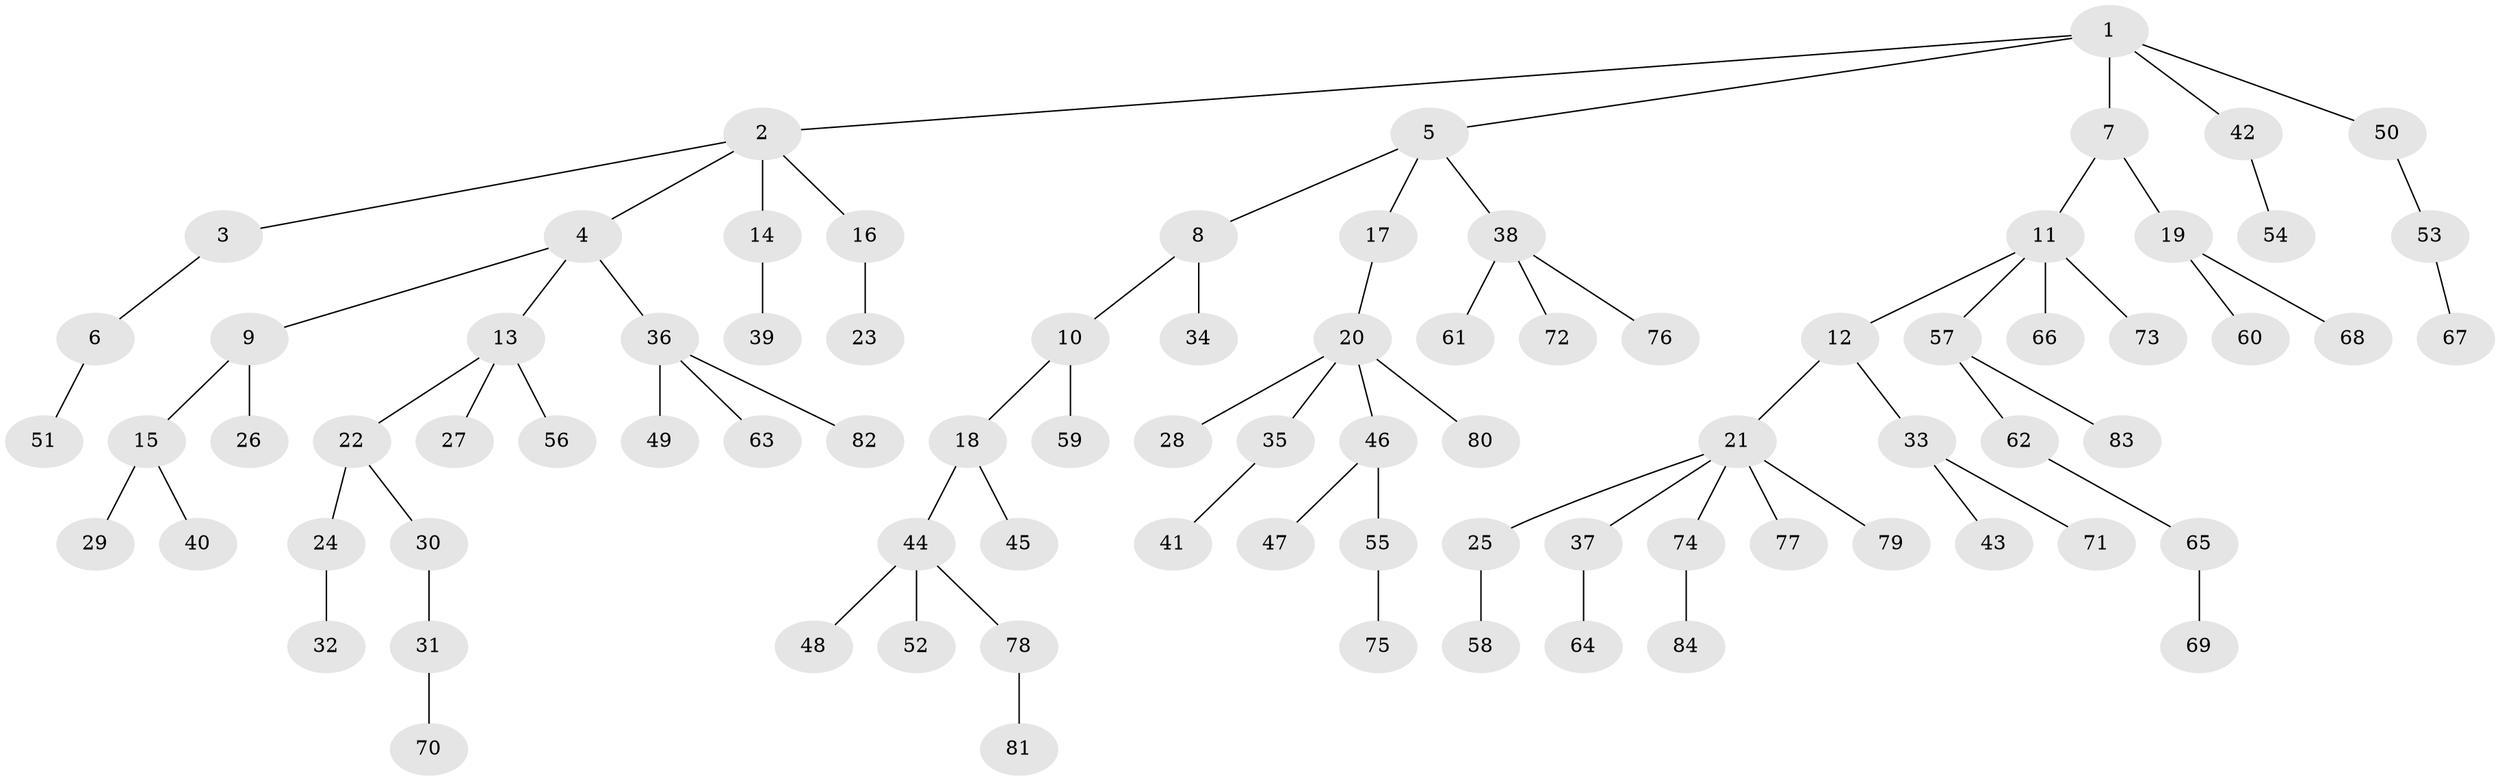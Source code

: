 // coarse degree distribution, {1: 0.8181818181818182, 2: 0.12121212121212122, 3: 0.030303030303030304, 26: 0.030303030303030304}
// Generated by graph-tools (version 1.1) at 2025/55/03/04/25 21:55:45]
// undirected, 84 vertices, 83 edges
graph export_dot {
graph [start="1"]
  node [color=gray90,style=filled];
  1;
  2;
  3;
  4;
  5;
  6;
  7;
  8;
  9;
  10;
  11;
  12;
  13;
  14;
  15;
  16;
  17;
  18;
  19;
  20;
  21;
  22;
  23;
  24;
  25;
  26;
  27;
  28;
  29;
  30;
  31;
  32;
  33;
  34;
  35;
  36;
  37;
  38;
  39;
  40;
  41;
  42;
  43;
  44;
  45;
  46;
  47;
  48;
  49;
  50;
  51;
  52;
  53;
  54;
  55;
  56;
  57;
  58;
  59;
  60;
  61;
  62;
  63;
  64;
  65;
  66;
  67;
  68;
  69;
  70;
  71;
  72;
  73;
  74;
  75;
  76;
  77;
  78;
  79;
  80;
  81;
  82;
  83;
  84;
  1 -- 2;
  1 -- 5;
  1 -- 7;
  1 -- 42;
  1 -- 50;
  2 -- 3;
  2 -- 4;
  2 -- 14;
  2 -- 16;
  3 -- 6;
  4 -- 9;
  4 -- 13;
  4 -- 36;
  5 -- 8;
  5 -- 17;
  5 -- 38;
  6 -- 51;
  7 -- 11;
  7 -- 19;
  8 -- 10;
  8 -- 34;
  9 -- 15;
  9 -- 26;
  10 -- 18;
  10 -- 59;
  11 -- 12;
  11 -- 57;
  11 -- 66;
  11 -- 73;
  12 -- 21;
  12 -- 33;
  13 -- 22;
  13 -- 27;
  13 -- 56;
  14 -- 39;
  15 -- 29;
  15 -- 40;
  16 -- 23;
  17 -- 20;
  18 -- 44;
  18 -- 45;
  19 -- 60;
  19 -- 68;
  20 -- 28;
  20 -- 35;
  20 -- 46;
  20 -- 80;
  21 -- 25;
  21 -- 37;
  21 -- 74;
  21 -- 77;
  21 -- 79;
  22 -- 24;
  22 -- 30;
  24 -- 32;
  25 -- 58;
  30 -- 31;
  31 -- 70;
  33 -- 43;
  33 -- 71;
  35 -- 41;
  36 -- 49;
  36 -- 63;
  36 -- 82;
  37 -- 64;
  38 -- 61;
  38 -- 72;
  38 -- 76;
  42 -- 54;
  44 -- 48;
  44 -- 52;
  44 -- 78;
  46 -- 47;
  46 -- 55;
  50 -- 53;
  53 -- 67;
  55 -- 75;
  57 -- 62;
  57 -- 83;
  62 -- 65;
  65 -- 69;
  74 -- 84;
  78 -- 81;
}

